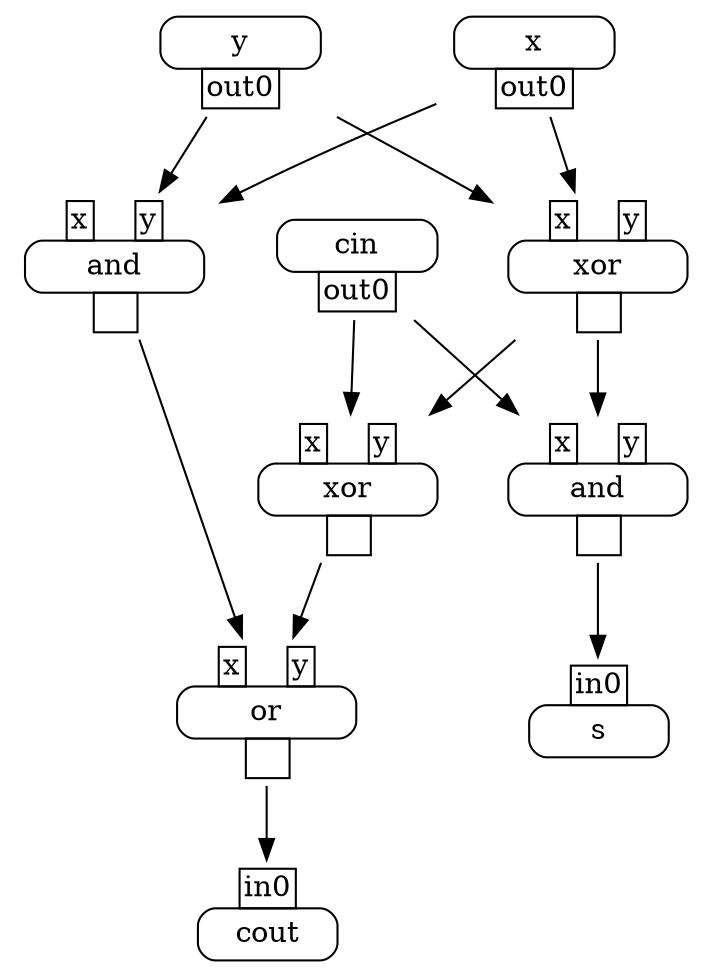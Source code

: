digraph {
    n0 [shape=plaintext
       ,label=<<TABLE BORDER="0" CELLBORDER="0" CELLSPACING="0" CELLPADDING="0"><TR><TD><TABLE BORDER="0" CELLBORDER="0" CELLSPACING="0" CELLPADDING="0"><TR><TD WIDTH="20"></TD> <TD PORT="in0" BORDER="1" CELLPADDING="1">in0</TD> <TD WIDTH="20"></TD></TR></TABLE></TD></TR>
                                                                                <TR><TD BORDER="1" CELLPADDING="4" STYLE="ROUNDED">cout</TD></TR>
                                                                                <TR><TD><TABLE BORDER="0" CELLBORDER="0" CELLSPACING="0" CELLPADDING="0"><TR><TD WIDTH="20"></TD> <TD WIDTH="20"></TD></TR></TABLE></TD></TR></TABLE>>];
    n1 [shape=plaintext
       ,label=<<TABLE BORDER="0" CELLBORDER="0" CELLSPACING="0" CELLPADDING="0"><TR><TD><TABLE BORDER="0" CELLBORDER="0" CELLSPACING="0" CELLPADDING="0"><TR><TD WIDTH="20"></TD> <TD PORT="in0" BORDER="1" CELLPADDING="1">in0</TD> <TD WIDTH="20"></TD></TR></TABLE></TD></TR>
                                                                                <TR><TD BORDER="1" CELLPADDING="4" STYLE="ROUNDED">s</TD></TR>
                                                                                <TR><TD><TABLE BORDER="0" CELLBORDER="0" CELLSPACING="0" CELLPADDING="0"><TR><TD WIDTH="20"></TD> <TD WIDTH="20"></TD></TR></TABLE></TD></TR></TABLE>>];
    n2 [shape=plaintext
       ,label=<<TABLE BORDER="0" CELLBORDER="0" CELLSPACING="0" CELLPADDING="0"><TR><TD><TABLE BORDER="0" CELLBORDER="0" CELLSPACING="0" CELLPADDING="0"><TR><TD WIDTH="20"></TD> <TD PORT="in0" BORDER="1" CELLPADDING="1">x</TD> <TD WIDTH="20"></TD> <TD PORT="in1" BORDER="1" CELLPADDING="1">y</TD> <TD WIDTH="20"></TD></TR></TABLE></TD></TR>
                                                                                <TR><TD BORDER="1" CELLPADDING="4" STYLE="ROUNDED">or</TD></TR>
                                                                                <TR><TD><TABLE BORDER="0" CELLBORDER="0" CELLSPACING="0" CELLPADDING="0"><TR><TD WIDTH="20"></TD> <TD PORT="out0" BORDER="1" CELLPADDING="1"> </TD> <TD WIDTH="20"></TD></TR></TABLE></TD></TR></TABLE>>];
    n3 [shape=plaintext
       ,label=<<TABLE BORDER="0" CELLBORDER="0" CELLSPACING="0" CELLPADDING="0"><TR><TD><TABLE BORDER="0" CELLBORDER="0" CELLSPACING="0" CELLPADDING="0"><TR><TD WIDTH="20"></TD> <TD PORT="in0" BORDER="1" CELLPADDING="1">x</TD> <TD WIDTH="20"></TD> <TD PORT="in1" BORDER="1" CELLPADDING="1">y</TD> <TD WIDTH="20"></TD></TR></TABLE></TD></TR>
                                                                                <TR><TD BORDER="1" CELLPADDING="4" STYLE="ROUNDED">and</TD></TR>
                                                                                <TR><TD><TABLE BORDER="0" CELLBORDER="0" CELLSPACING="0" CELLPADDING="0"><TR><TD WIDTH="20"></TD> <TD PORT="out0" BORDER="1" CELLPADDING="1"> </TD> <TD WIDTH="20"></TD></TR></TABLE></TD></TR></TABLE>>];
    n4 [shape=plaintext
       ,label=<<TABLE BORDER="0" CELLBORDER="0" CELLSPACING="0" CELLPADDING="0"><TR><TD><TABLE BORDER="0" CELLBORDER="0" CELLSPACING="0" CELLPADDING="0"><TR><TD WIDTH="20"></TD> <TD PORT="in0" BORDER="1" CELLPADDING="1">x</TD> <TD WIDTH="20"></TD> <TD PORT="in1" BORDER="1" CELLPADDING="1">y</TD> <TD WIDTH="20"></TD></TR></TABLE></TD></TR>
                                                                                <TR><TD BORDER="1" CELLPADDING="4" STYLE="ROUNDED">xor</TD></TR>
                                                                                <TR><TD><TABLE BORDER="0" CELLBORDER="0" CELLSPACING="0" CELLPADDING="0"><TR><TD WIDTH="20"></TD> <TD PORT="out0" BORDER="1" CELLPADDING="1"> </TD> <TD WIDTH="20"></TD></TR></TABLE></TD></TR></TABLE>>];
    n5 [shape=plaintext
       ,label=<<TABLE BORDER="0" CELLBORDER="0" CELLSPACING="0" CELLPADDING="0"><TR><TD><TABLE BORDER="0" CELLBORDER="0" CELLSPACING="0" CELLPADDING="0"><TR><TD WIDTH="20"></TD> <TD PORT="in0" BORDER="1" CELLPADDING="1">x</TD> <TD WIDTH="20"></TD> <TD PORT="in1" BORDER="1" CELLPADDING="1">y</TD> <TD WIDTH="20"></TD></TR></TABLE></TD></TR>
                                                                                <TR><TD BORDER="1" CELLPADDING="4" STYLE="ROUNDED">and</TD></TR>
                                                                                <TR><TD><TABLE BORDER="0" CELLBORDER="0" CELLSPACING="0" CELLPADDING="0"><TR><TD WIDTH="20"></TD> <TD PORT="out0" BORDER="1" CELLPADDING="1"> </TD> <TD WIDTH="20"></TD></TR></TABLE></TD></TR></TABLE>>];
    n6 [shape=plaintext
       ,label=<<TABLE BORDER="0" CELLBORDER="0" CELLSPACING="0" CELLPADDING="0"><TR><TD><TABLE BORDER="0" CELLBORDER="0" CELLSPACING="0" CELLPADDING="0"><TR><TD WIDTH="20"></TD> <TD PORT="in0" BORDER="1" CELLPADDING="1">x</TD> <TD WIDTH="20"></TD> <TD PORT="in1" BORDER="1" CELLPADDING="1">y</TD> <TD WIDTH="20"></TD></TR></TABLE></TD></TR>
                                                                                <TR><TD BORDER="1" CELLPADDING="4" STYLE="ROUNDED">xor</TD></TR>
                                                                                <TR><TD><TABLE BORDER="0" CELLBORDER="0" CELLSPACING="0" CELLPADDING="0"><TR><TD WIDTH="20"></TD> <TD PORT="out0" BORDER="1" CELLPADDING="1"> </TD> <TD WIDTH="20"></TD></TR></TABLE></TD></TR></TABLE>>];
    n7 [shape=plaintext
       ,label=<<TABLE BORDER="0" CELLBORDER="0" CELLSPACING="0" CELLPADDING="0"><TR><TD><TABLE BORDER="0" CELLBORDER="0" CELLSPACING="0" CELLPADDING="0"><TR><TD WIDTH="20"></TD> <TD WIDTH="20"></TD></TR></TABLE></TD></TR>
                                                                                <TR><TD BORDER="1" CELLPADDING="4" STYLE="ROUNDED">y</TD></TR>
                                                                                <TR><TD><TABLE BORDER="0" CELLBORDER="0" CELLSPACING="0" CELLPADDING="0"><TR><TD WIDTH="20"></TD> <TD PORT="out0" BORDER="1" CELLPADDING="1">out0</TD> <TD WIDTH="20"></TD></TR></TABLE></TD></TR></TABLE>>];
    n8 [shape=plaintext
       ,label=<<TABLE BORDER="0" CELLBORDER="0" CELLSPACING="0" CELLPADDING="0"><TR><TD><TABLE BORDER="0" CELLBORDER="0" CELLSPACING="0" CELLPADDING="0"><TR><TD WIDTH="20"></TD> <TD WIDTH="20"></TD></TR></TABLE></TD></TR>
                                                                                <TR><TD BORDER="1" CELLPADDING="4" STYLE="ROUNDED">x</TD></TR>
                                                                                <TR><TD><TABLE BORDER="0" CELLBORDER="0" CELLSPACING="0" CELLPADDING="0"><TR><TD WIDTH="20"></TD> <TD PORT="out0" BORDER="1" CELLPADDING="1">out0</TD> <TD WIDTH="20"></TD></TR></TABLE></TD></TR></TABLE>>];
    n9 [shape=plaintext
       ,label=<<TABLE BORDER="0" CELLBORDER="0" CELLSPACING="0" CELLPADDING="0"><TR><TD><TABLE BORDER="0" CELLBORDER="0" CELLSPACING="0" CELLPADDING="0"><TR><TD WIDTH="20"></TD> <TD WIDTH="20"></TD></TR></TABLE></TD></TR>
                                                                                <TR><TD BORDER="1" CELLPADDING="4" STYLE="ROUNDED">cin</TD></TR>
                                                                                <TR><TD><TABLE BORDER="0" CELLBORDER="0" CELLSPACING="0" CELLPADDING="0"><TR><TD WIDTH="20"></TD> <TD PORT="out0" BORDER="1" CELLPADDING="1">out0</TD> <TD WIDTH="20"></TD></TR></TABLE></TD></TR></TABLE>>];
    n2 -> n0;
    n3 -> n1;
    n5 -> n2;
    n4 -> n2;
    n9 -> n4;
    n9 -> n3;
    n6 -> n4;
    n6 -> n3;
    n8 -> n6;
    n8 -> n5;
    n7 -> n6;
    n7 -> n5;
}
